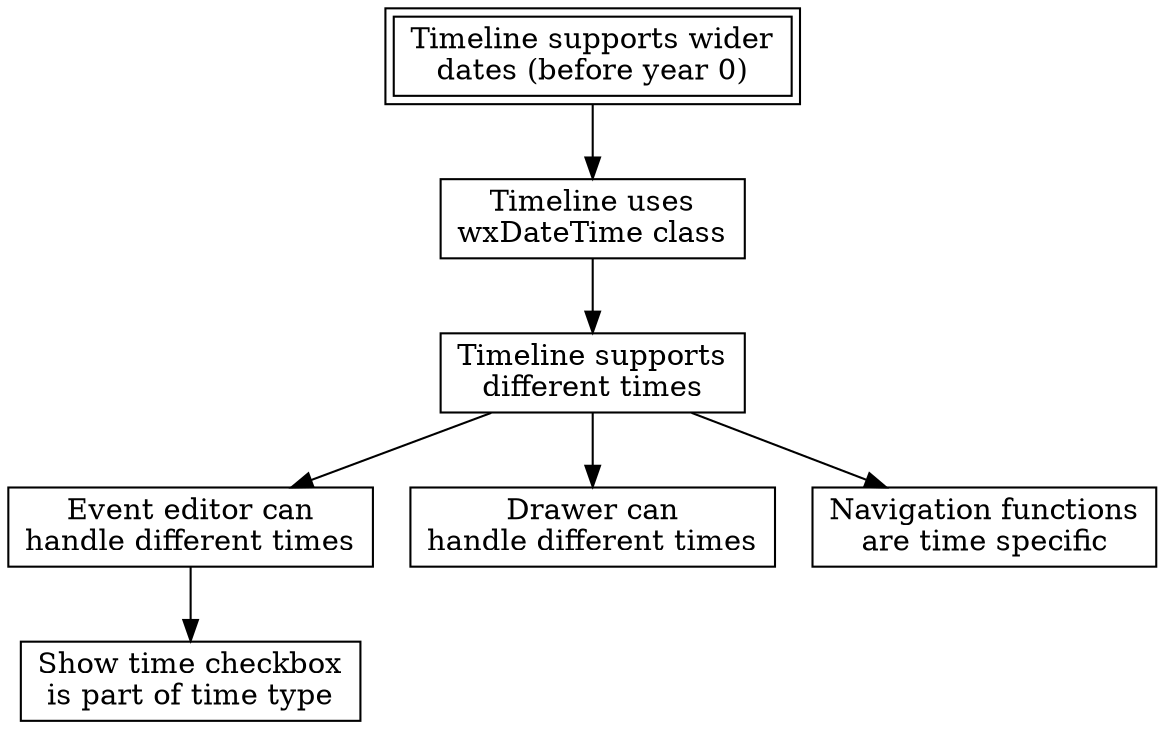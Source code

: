digraph mikado
{
    node [shape=box];

    wider_dates [label="Timeline supports wider\ndates (before year 0)"];
    wider_dates [peripheries=2];

        wider_dates -> switch_to_wx_time;

    switch_to_wx_time [label="Timeline uses\nwxDateTime class"];

        switch_to_wx_time -> different_time;

    different_time [label="Timeline supports\ndifferent times"];

    event_editor [label="Event editor can\nhandle different times"];
    drawer [label="Drawer can\nhandle different times"];
    navigation [label="Navigation functions\nare time specific"];

        different_time -> event_editor;
        different_time -> drawer;
        different_time -> navigation;

    show_time [label="Show time checkbox\nis part of time type"];

        event_editor -> show_time;
}
